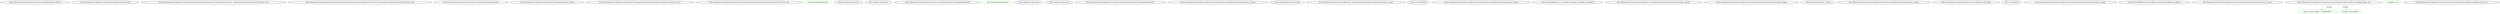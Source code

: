 digraph  {
n0 [cluster="Humanizer.Localisation.IFormatter.DateHumanize_Now()", label="Entry Humanizer.Localisation.IFormatter.DateHumanize_Now()", span="9-9"];
n1 [cluster="Humanizer.Localisation.IFormatter.DateHumanize_Now()", label="Exit Humanizer.Localisation.IFormatter.DateHumanize_Now()", span="9-9"];
n2 [cluster="Humanizer.Localisation.IFormatter.DateHumanize(Humanizer.Localisation.TimeUnit, Humanizer.Localisation.TimeUnitTense, int)", label="Entry Humanizer.Localisation.IFormatter.DateHumanize(Humanizer.Localisation.TimeUnit, Humanizer.Localisation.TimeUnitTense, int)", span="10-10"];
n3 [cluster="Humanizer.Localisation.IFormatter.DateHumanize(Humanizer.Localisation.TimeUnit, Humanizer.Localisation.TimeUnitTense, int)", label="Exit Humanizer.Localisation.IFormatter.DateHumanize(Humanizer.Localisation.TimeUnit, Humanizer.Localisation.TimeUnitTense, int)", span="10-10"];
n4 [cluster="Humanizer.Localisation.IFormatter.TimeSpanHumanize_Zero()", label="Entry Humanizer.Localisation.IFormatter.TimeSpanHumanize_Zero()", span="12-12"];
n5 [cluster="Humanizer.Localisation.IFormatter.TimeSpanHumanize_Zero()", label="Exit Humanizer.Localisation.IFormatter.TimeSpanHumanize_Zero()", span="12-12"];
n6 [cluster="Humanizer.Localisation.IFormatter.TimeSpanHumanize(Humanizer.Localisation.TimeUnit, int)", label="Entry Humanizer.Localisation.IFormatter.TimeSpanHumanize(Humanizer.Localisation.TimeUnit, int)", span="13-13"];
n7 [cluster="Humanizer.Localisation.IFormatter.TimeSpanHumanize(Humanizer.Localisation.TimeUnit, int)", label="Exit Humanizer.Localisation.IFormatter.TimeSpanHumanize(Humanizer.Localisation.TimeUnit, int)", span="13-13"];
d27 [cluster="lambda expression", color=green, community=0, label="new SerbianFormatter()", prediction=0, span="23-23"];
d26 [cluster="lambda expression", label="Entry lambda expression", span="23-23"];
d28 [cluster="lambda expression", label="Exit lambda expression", span="23-23"];
d29 [cluster="Humanizer.Localisation.Formatters.SerbianFormatter.SerbianFormatter()", label="Entry Humanizer.Localisation.Formatters.SerbianFormatter.SerbianFormatter()", span="2-2"];
d31 [cluster="lambda expression", color=green, community=0, label="new SlovenianFormatter()", prediction=1, span="24-24"];
d30 [cluster="lambda expression", label="Entry lambda expression", span="24-24"];
d32 [cluster="lambda expression", label="Exit lambda expression", span="24-24"];
d33 [cluster="Humanizer.Localisation.Formatters.SlovenianFormatter.SlovenianFormatter()", label="Entry Humanizer.Localisation.Formatters.SlovenianFormatter.SlovenianFormatter()", span="1-1"];
m0_4 [cluster="Humanizer.Tests.ResourceKeyTests.TimeSpanHumanizeKeysGeneration(string, string)", file="DateHumanizeTests.cs", label="Entry Humanizer.Tests.ResourceKeyTests.TimeSpanHumanizeKeysGeneration(string, string)", span="18-18"];
m0_5 [cluster="Humanizer.Tests.ResourceKeyTests.TimeSpanHumanizeKeysGeneration(string, string)", file="DateHumanizeTests.cs", label="Assert.Equal(expected, actual)", span="20-20"];
m0_6 [cluster="Humanizer.Tests.ResourceKeyTests.TimeSpanHumanizeKeysGeneration(string, string)", file="DateHumanizeTests.cs", label="Exit Humanizer.Tests.ResourceKeyTests.TimeSpanHumanizeKeysGeneration(string, string)", span="18-18"];
m0_11 [cluster="Unk.NotNull", file="DateHumanizeTests.cs", label="Entry Unk.NotNull", span=""];
m0_12 [cluster="Humanizer.Tests.ResourceKeyTests.TimeSpanHumanizeKeysExistence(string, string)", file="DateHumanizeTests.cs", label="Entry Humanizer.Tests.ResourceKeyTests.TimeSpanHumanizeKeysExistence(string, string)", span="32-32"];
m0_13 [cluster="Humanizer.Tests.ResourceKeyTests.TimeSpanHumanizeKeysExistence(string, string)", file="DateHumanizeTests.cs", label="Assert.NotNull(Resources.GetResource(generatedResourceKey))", span="34-34"];
m0_14 [cluster="Humanizer.Tests.ResourceKeyTests.TimeSpanHumanizeKeysExistence(string, string)", file="DateHumanizeTests.cs", label="Exit Humanizer.Tests.ResourceKeyTests.TimeSpanHumanizeKeysExistence(string, string)", span="32-32"];
m0_0 [cluster="Humanizer.Tests.ResourceKeyTests.DateHumanizeKeysGeneration(string, string)", file="DateHumanizeTests.cs", label="Entry Humanizer.Tests.ResourceKeyTests.DateHumanizeKeysGeneration(string, string)", span="11-11"];
m0_1 [cluster="Humanizer.Tests.ResourceKeyTests.DateHumanizeKeysGeneration(string, string)", file="DateHumanizeTests.cs", label="Assert.Equal(expected, actual)", span="13-13"];
m0_2 [cluster="Humanizer.Tests.ResourceKeyTests.DateHumanizeKeysGeneration(string, string)", file="DateHumanizeTests.cs", label="Exit Humanizer.Tests.ResourceKeyTests.DateHumanizeKeysGeneration(string, string)", span="11-11"];
m0_10 [cluster="Humanizer.Localisation.Resources.GetResource(string)", file="DateHumanizeTests.cs", label="Entry Humanizer.Localisation.Resources.GetResource(string)", span="16-16"];
m0_3 [cluster="Unk.Equal", file="DateHumanizeTests.cs", label="Entry Unk.Equal", span=""];
m0_7 [cluster="Humanizer.Tests.ResourceKeyTests.DateHumanizeKeysExistence(string, string)", file="DateHumanizeTests.cs", label="Entry Humanizer.Tests.ResourceKeyTests.DateHumanizeKeysExistence(string, string)", span="25-25"];
m0_8 [cluster="Humanizer.Tests.ResourceKeyTests.DateHumanizeKeysExistence(string, string)", file="DateHumanizeTests.cs", label="Assert.NotNull(Resources.GetResource(generatedResourceKey))", span="27-27"];
m0_9 [cluster="Humanizer.Tests.ResourceKeyTests.DateHumanizeKeysExistence(string, string)", file="DateHumanizeTests.cs", label="Exit Humanizer.Tests.ResourceKeyTests.DateHumanizeKeysExistence(string, string)", span="25-25"];
m1_0 [cluster="Humanizer.Localisation.Formatters.SlovenianFormatter.GetResourceKey(string, int)", file="SlovenianFormatter.cs", label="Entry Humanizer.Localisation.Formatters.SlovenianFormatter.GetResourceKey(string, int)", span="4-4"];
m1_1 [cluster="Humanizer.Localisation.Formatters.SlovenianFormatter.GetResourceKey(string, int)", color=green, community=0, file="SlovenianFormatter.cs", label="number == 2", prediction=2, span="5-5"];
m1_2 [cluster="Humanizer.Localisation.Formatters.SlovenianFormatter.GetResourceKey(string, int)", color=green, community=0, file="SlovenianFormatter.cs", label="return resourceKey + DualPostfix;", prediction=3, span="6-6"];
m1_3 [cluster="Humanizer.Localisation.Formatters.SlovenianFormatter.GetResourceKey(string, int)", color=green, community=0, file="SlovenianFormatter.cs", label="return resourceKey;", prediction=3, span="7-7"];
m1_4 [cluster="Humanizer.Localisation.Formatters.SlovenianFormatter.GetResourceKey(string, int)", file="SlovenianFormatter.cs", label="Exit Humanizer.Localisation.Formatters.SlovenianFormatter.GetResourceKey(string, int)", span="4-4"];
m1_0 -> m1_2  [color=green, key=1, label=string, style=dashed];
m1_0 -> m1_3  [color=green, key=1, label=string, style=dashed];
}
